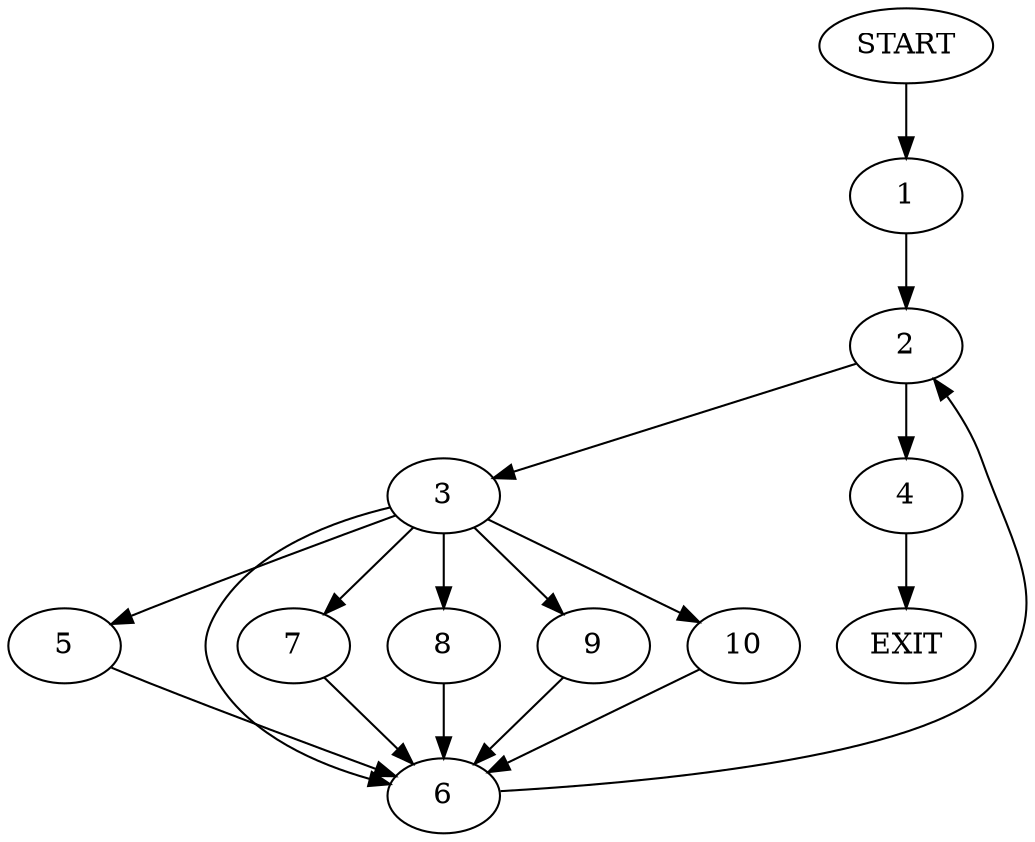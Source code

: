 digraph {
0 [label="START"]
11 [label="EXIT"]
0 -> 1
1 -> 2
2 -> 3
2 -> 4
4 -> 11
3 -> 5
3 -> 6
3 -> 7
3 -> 8
3 -> 9
3 -> 10
10 -> 6
5 -> 6
6 -> 2
7 -> 6
8 -> 6
9 -> 6
}

